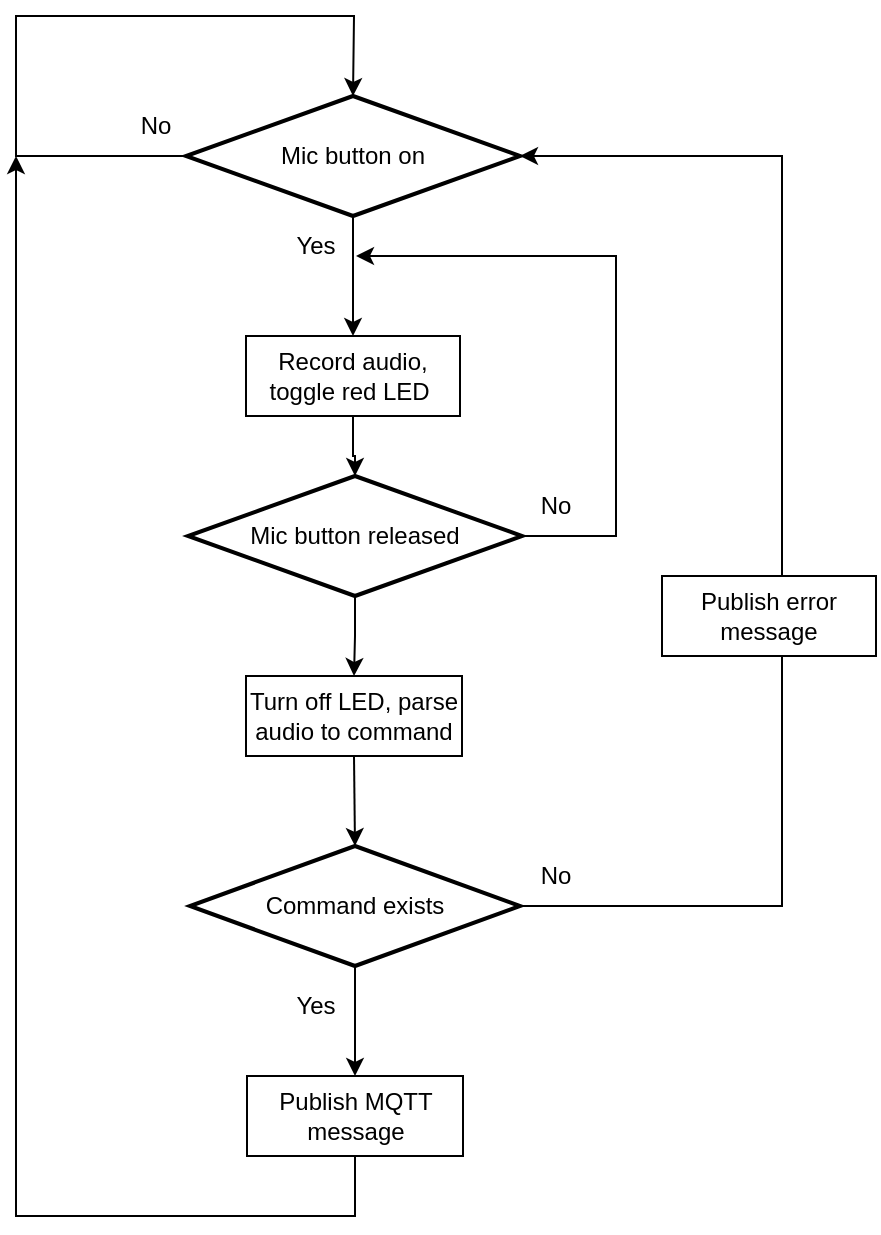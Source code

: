 <mxfile version="20.5.3" type="github">
  <diagram id="noXtI8yG-Q0kP_Rg9Qby" name="Page-1">
    <mxGraphModel dx="1375" dy="754" grid="1" gridSize="10" guides="1" tooltips="1" connect="1" arrows="1" fold="1" page="1" pageScale="1" pageWidth="850" pageHeight="1100" math="0" shadow="0">
      <root>
        <mxCell id="0" />
        <mxCell id="1" parent="0" />
        <mxCell id="Ak3pNvMB7soRYmI9vHG3-35" style="edgeStyle=orthogonalEdgeStyle;rounded=0;orthogonalLoop=1;jettySize=auto;html=1;entryX=0.5;entryY=0;entryDx=0;entryDy=0;" edge="1" parent="1" source="Ak3pNvMB7soRYmI9vHG3-36" target="Ak3pNvMB7soRYmI9vHG3-38">
          <mxGeometry relative="1" as="geometry" />
        </mxCell>
        <mxCell id="Ak3pNvMB7soRYmI9vHG3-36" value="Mic button on" style="strokeWidth=2;html=1;shape=mxgraph.flowchart.decision;whiteSpace=wrap;" vertex="1" parent="1">
          <mxGeometry x="345" y="160" width="167" height="60" as="geometry" />
        </mxCell>
        <mxCell id="Ak3pNvMB7soRYmI9vHG3-37" style="edgeStyle=orthogonalEdgeStyle;rounded=0;orthogonalLoop=1;jettySize=auto;html=1;startArrow=none;" edge="1" parent="1" source="Ak3pNvMB7soRYmI9vHG3-49" target="Ak3pNvMB7soRYmI9vHG3-39">
          <mxGeometry relative="1" as="geometry">
            <mxPoint x="428.5" y="400" as="targetPoint" />
          </mxGeometry>
        </mxCell>
        <mxCell id="Ak3pNvMB7soRYmI9vHG3-52" style="edgeStyle=orthogonalEdgeStyle;rounded=0;orthogonalLoop=1;jettySize=auto;html=1;entryX=0.5;entryY=0;entryDx=0;entryDy=0;entryPerimeter=0;" edge="1" parent="1" source="Ak3pNvMB7soRYmI9vHG3-38" target="Ak3pNvMB7soRYmI9vHG3-49">
          <mxGeometry relative="1" as="geometry" />
        </mxCell>
        <mxCell id="Ak3pNvMB7soRYmI9vHG3-38" value="Record audio, toggle red LED&amp;nbsp;" style="rounded=0;whiteSpace=wrap;html=1;" vertex="1" parent="1">
          <mxGeometry x="375" y="280" width="107" height="40" as="geometry" />
        </mxCell>
        <mxCell id="Ak3pNvMB7soRYmI9vHG3-39" value="Turn off LED, parse audio to command" style="rounded=0;whiteSpace=wrap;html=1;" vertex="1" parent="1">
          <mxGeometry x="375" y="450" width="108" height="40" as="geometry" />
        </mxCell>
        <mxCell id="Ak3pNvMB7soRYmI9vHG3-48" style="edgeStyle=orthogonalEdgeStyle;rounded=0;orthogonalLoop=1;jettySize=auto;html=1;" edge="1" parent="1" source="Ak3pNvMB7soRYmI9vHG3-40">
          <mxGeometry relative="1" as="geometry">
            <mxPoint x="260" y="190" as="targetPoint" />
            <Array as="points">
              <mxPoint x="430" y="720" />
              <mxPoint x="260" y="720" />
            </Array>
          </mxGeometry>
        </mxCell>
        <mxCell id="Ak3pNvMB7soRYmI9vHG3-40" value="Publish MQTT message" style="rounded=0;whiteSpace=wrap;html=1;" vertex="1" parent="1">
          <mxGeometry x="375.5" y="650" width="108" height="40" as="geometry" />
        </mxCell>
        <mxCell id="Ak3pNvMB7soRYmI9vHG3-41" style="edgeStyle=orthogonalEdgeStyle;rounded=0;orthogonalLoop=1;jettySize=auto;html=1;" edge="1" parent="1" source="Ak3pNvMB7soRYmI9vHG3-42" target="Ak3pNvMB7soRYmI9vHG3-40">
          <mxGeometry relative="1" as="geometry" />
        </mxCell>
        <mxCell id="Ak3pNvMB7soRYmI9vHG3-42" value="Command exists" style="strokeWidth=2;html=1;shape=mxgraph.flowchart.decision;whiteSpace=wrap;" vertex="1" parent="1">
          <mxGeometry x="347" y="535" width="165" height="60" as="geometry" />
        </mxCell>
        <mxCell id="Ak3pNvMB7soRYmI9vHG3-43" value="" style="endArrow=classic;html=1;rounded=0;entryX=0.5;entryY=0;entryDx=0;entryDy=0;entryPerimeter=0;exitX=0.5;exitY=1;exitDx=0;exitDy=0;" edge="1" parent="1" source="Ak3pNvMB7soRYmI9vHG3-39" target="Ak3pNvMB7soRYmI9vHG3-42">
          <mxGeometry width="50" height="50" relative="1" as="geometry">
            <mxPoint x="403" y="520" as="sourcePoint" />
            <mxPoint x="453" y="470" as="targetPoint" />
          </mxGeometry>
        </mxCell>
        <mxCell id="Ak3pNvMB7soRYmI9vHG3-44" style="edgeStyle=orthogonalEdgeStyle;rounded=0;orthogonalLoop=1;jettySize=auto;html=1;entryX=1;entryY=0.5;entryDx=0;entryDy=0;entryPerimeter=0;" edge="1" parent="1" source="Ak3pNvMB7soRYmI9vHG3-45" target="Ak3pNvMB7soRYmI9vHG3-36">
          <mxGeometry relative="1" as="geometry">
            <Array as="points">
              <mxPoint x="643" y="190" />
            </Array>
          </mxGeometry>
        </mxCell>
        <mxCell id="Ak3pNvMB7soRYmI9vHG3-45" value="Publish error message" style="rounded=0;whiteSpace=wrap;html=1;" vertex="1" parent="1">
          <mxGeometry x="583" y="400" width="107" height="40" as="geometry" />
        </mxCell>
        <mxCell id="Ak3pNvMB7soRYmI9vHG3-46" value="" style="edgeStyle=orthogonalEdgeStyle;rounded=0;orthogonalLoop=1;jettySize=auto;html=1;entryX=1;entryY=1;entryDx=0;entryDy=0;endArrow=none;exitX=1;exitY=0.5;exitDx=0;exitDy=0;exitPerimeter=0;" edge="1" parent="1" source="Ak3pNvMB7soRYmI9vHG3-42" target="Ak3pNvMB7soRYmI9vHG3-45">
          <mxGeometry relative="1" as="geometry">
            <mxPoint x="511" y="525" as="sourcePoint" />
            <mxPoint x="548" y="250" as="targetPoint" />
            <Array as="points">
              <mxPoint x="643" y="565" />
              <mxPoint x="643" y="440" />
            </Array>
          </mxGeometry>
        </mxCell>
        <mxCell id="Ak3pNvMB7soRYmI9vHG3-47" value="" style="endArrow=classic;html=1;rounded=0;entryX=0.5;entryY=0;entryDx=0;entryDy=0;entryPerimeter=0;" edge="1" parent="1" target="Ak3pNvMB7soRYmI9vHG3-36">
          <mxGeometry width="50" height="50" relative="1" as="geometry">
            <mxPoint x="346" y="190" as="sourcePoint" />
            <mxPoint x="260" y="110" as="targetPoint" />
            <Array as="points">
              <mxPoint x="260" y="190" />
              <mxPoint x="260" y="120" />
              <mxPoint x="429" y="120" />
            </Array>
          </mxGeometry>
        </mxCell>
        <mxCell id="Ak3pNvMB7soRYmI9vHG3-53" style="edgeStyle=orthogonalEdgeStyle;rounded=0;orthogonalLoop=1;jettySize=auto;html=1;" edge="1" parent="1" source="Ak3pNvMB7soRYmI9vHG3-49">
          <mxGeometry relative="1" as="geometry">
            <mxPoint x="430" y="240" as="targetPoint" />
            <Array as="points">
              <mxPoint x="560" y="380" />
              <mxPoint x="560" y="240" />
            </Array>
          </mxGeometry>
        </mxCell>
        <mxCell id="Ak3pNvMB7soRYmI9vHG3-49" value="Mic button released" style="strokeWidth=2;html=1;shape=mxgraph.flowchart.decision;whiteSpace=wrap;" vertex="1" parent="1">
          <mxGeometry x="346" y="350" width="167" height="60" as="geometry" />
        </mxCell>
        <mxCell id="Ak3pNvMB7soRYmI9vHG3-54" value="Yes" style="text;html=1;strokeColor=none;fillColor=none;align=center;verticalAlign=middle;whiteSpace=wrap;rounded=0;" vertex="1" parent="1">
          <mxGeometry x="380" y="220" width="60" height="30" as="geometry" />
        </mxCell>
        <mxCell id="Ak3pNvMB7soRYmI9vHG3-55" value="Yes" style="text;html=1;strokeColor=none;fillColor=none;align=center;verticalAlign=middle;whiteSpace=wrap;rounded=0;" vertex="1" parent="1">
          <mxGeometry x="380" y="600" width="60" height="30" as="geometry" />
        </mxCell>
        <mxCell id="Ak3pNvMB7soRYmI9vHG3-69" value="No" style="text;html=1;strokeColor=none;fillColor=none;align=center;verticalAlign=middle;whiteSpace=wrap;rounded=0;" vertex="1" parent="1">
          <mxGeometry x="300" y="160" width="60" height="30" as="geometry" />
        </mxCell>
        <mxCell id="Ak3pNvMB7soRYmI9vHG3-71" value="No" style="text;html=1;strokeColor=none;fillColor=none;align=center;verticalAlign=middle;whiteSpace=wrap;rounded=0;" vertex="1" parent="1">
          <mxGeometry x="500" y="535" width="60" height="30" as="geometry" />
        </mxCell>
        <mxCell id="Ak3pNvMB7soRYmI9vHG3-72" value="No" style="text;html=1;strokeColor=none;fillColor=none;align=center;verticalAlign=middle;whiteSpace=wrap;rounded=0;" vertex="1" parent="1">
          <mxGeometry x="500" y="350" width="60" height="30" as="geometry" />
        </mxCell>
      </root>
    </mxGraphModel>
  </diagram>
</mxfile>
